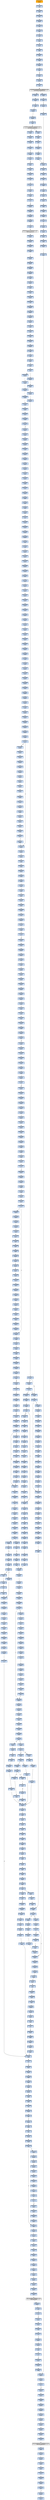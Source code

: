 strict digraph G {
	graph [bgcolor=transparent,
		name=G
	];
	node [color=lightsteelblue,
		fillcolor=lightsteelblue,
		shape=rectangle,
		style=filled
	];
	"0x0042b289"	[label="0x0042b289
jne"];
	"0x0042b292"	[label="0x0042b292
movl"];
	"0x0042b289" -> "0x0042b292"	[color="#000000",
		label=T];
	"0x0042bceb"	[label="0x0042bceb
addl"];
	"0x0042bcf1"	[label="0x0042bcf1
ret"];
	"0x0042bceb" -> "0x0042bcf1"	[color="#000000"];
	"0x0042be74"	[label="0x0042be74
addl"];
	"0x0042be76"	[label="0x0042be76
shrl"];
	"0x0042be74" -> "0x0042be76"	[color="#000000"];
	"0x0042bb71"	[label="0x0042bb71
pushl"];
	"0x0042bb72"	[label="0x0042bb72
pushl"];
	"0x0042bb71" -> "0x0042bb72"	[color="#000000"];
	"0x0042bd2d"	[label="0x0042bd2d
cmpl"];
	"0x0042bd32"	[label="0x0042bd32
jae"];
	"0x0042bd2d" -> "0x0042bd32"	[color="#000000"];
	"0x0042bf22"	[label="0x0042bf22
leal"];
	"0x0042bf25"	[label="0x0042bf25
movl"];
	"0x0042bf22" -> "0x0042bf25"	[color="#000000"];
	"0x0042bcc6"	[label="0x0042bcc6
cmpl"];
	"0x0042bcc9"	[label="0x0042bcc9
jb"];
	"0x0042bcc6" -> "0x0042bcc9"	[color="#000000"];
	"0x0042b873"	[label="0x0042b873
cmpl"];
	"0x0042b875"	[label="0x0042b875
movl"];
	"0x0042b873" -> "0x0042b875"	[color="#000000"];
	"0x0042b176"	[label="0x0042b176
andl"];
	"0x0042b179"	[label="0x0042b179
repz"];
	"0x0042b176" -> "0x0042b179"	[color="#000000"];
	"0x0042b042"	[label="0x0042b042
movl"];
	"0x0042b048"	[label="0x0042b048
movl"];
	"0x0042b042" -> "0x0042b048"	[color="#000000"];
	"0x0042babc"	[label="0x0042babc
pushl"];
	"0x0042babd"	[label="0x0042babd
pushl"];
	"0x0042babc" -> "0x0042babd"	[color="#000000"];
	"0x0042b7f4"	[label="0x0042b7f4
shrl"];
	"0x0042b7f6"	[label="0x0042b7f6
movl"];
	"0x0042b7f4" -> "0x0042b7f6"	[color="#000000"];
	"0x0042b8fa"	[label="0x0042b8fa
movl"];
	"0x0042b8fe"	[label="0x0042b8fe
movl"];
	"0x0042b8fa" -> "0x0042b8fe"	[color="#000000"];
	GETMODULEHANDLEA_KERNEL32_DLL	[color=lightgrey,
		fillcolor=lightgrey,
		label="GETMODULEHANDLEA_KERNEL32_DLL
GETMODULEHANDLEA"];
	GETMODULEHANDLEA_KERNEL32_DLL -> "0x0042b042"	[color="#000000"];
	"0x0042b287"	[label="0x0042b287
testl"];
	GETMODULEHANDLEA_KERNEL32_DLL -> "0x0042b287"	[color="#000000"];
	"0x0042bd38"	[label="0x0042bd38
movl"];
	"0x0042bd3a"	[label="0x0042bd3a
incl"];
	"0x0042bd38" -> "0x0042bd3a"	[color="#000000"];
	"0x0042b05f"	[label="0x0042b05f
leal"];
	"0x0042b062"	[label="0x0042b062
jmp"];
	"0x0042b05f" -> "0x0042b062"	[color="#000000"];
	"0x0042b807"	[label="0x0042b807
movl"];
	"0x0042b80a"	[label="0x0042b80a
popl"];
	"0x0042b807" -> "0x0042b80a"	[color="#000000"];
	"0x0042ba8b"	[label="0x0042ba8b
xorl"];
	"0x0042ba8d"	[label="0x0042ba8d
leal"];
	"0x0042ba8b" -> "0x0042ba8d"	[color="#000000"];
	"0x0042b99d"	[label="0x0042b99d
cmpl"];
	"0x0042b99f"	[label="0x0042b99f
jb"];
	"0x0042b99d" -> "0x0042b99f"	[color="#000000"];
	"0x0042b7e0"	[label="0x0042b7e0
movl"];
	"0x0042b7e3"	[label="0x0042b7e3
cmpl"];
	"0x0042b7e0" -> "0x0042b7e3"	[color="#000000"];
	VIRTUALPROTECT_KERNEL32_DLL	[color=lightgrey,
		fillcolor=lightgrey,
		label="VIRTUALPROTECT_KERNEL32_DLL
VIRTUALPROTECT"];
	"0x0042b3ff"	[label="0x0042b3ff
popl"];
	VIRTUALPROTECT_KERNEL32_DLL -> "0x0042b3ff"	[color="#000000"];
	"0x0042b9d3"	[label="0x0042b9d3
andl"];
	"0x0042b9d9"	[label="0x0042b9d9
orl"];
	"0x0042b9d3" -> "0x0042b9d9"	[color="#000000"];
	"0x0042ba44"	[label="0x0042ba44
cmpl"];
	"0x0042ba47"	[label="0x0042ba47
jae"];
	"0x0042ba44" -> "0x0042ba47"	[color="#000000"];
	"0x0042b04a"	[label="0x0042b04a
leal"];
	"0x0042b048" -> "0x0042b04a"	[color="#000000"];
	"0x0042b2a2"	[label="0x0042b2a2
movl"];
	"0x0042b2a8"	[label="0x0042b2a8
movl"];
	"0x0042b2a2" -> "0x0042b2a8"	[color="#000000"];
	"0x0042bed9"	[label="0x0042bed9
movl"];
	"0x0042bede"	[label="0x0042bede
subl"];
	"0x0042bed9" -> "0x0042bede"	[color="#000000"];
	"0x0042b9ee"	[label="0x0042b9ee
movl"];
	"0x0042b9f1"	[label="0x0042b9f1
movl"];
	"0x0042b9ee" -> "0x0042b9f1"	[color="#000000"];
	"0x0042b90a"	[label="0x0042b90a
shrl"];
	"0x0042b90d"	[label="0x0042b90d
repz"];
	"0x0042b90a" -> "0x0042b90d"	[color="#000000"];
	VIRTUALFREE_KERNEL32_DLL	[color=lightgrey,
		fillcolor=lightgrey,
		label="VIRTUALFREE_KERNEL32_DLL
VIRTUALFREE"];
	"0x0042b1a8"	[label="0x0042b1a8
movl"];
	VIRTUALFREE_KERNEL32_DLL -> "0x0042b1a8"	[color="#000000"];
	"0x0042befa"	[label="0x0042befa
jae"];
	"0x0042bf16"	[label="0x0042bf16
movl"];
	"0x0042befa" -> "0x0042bf16"	[color="#000000",
		label=T];
	"0x0042befc"	[label="0x0042befc
movl"];
	"0x0042befa" -> "0x0042befc"	[color="#000000",
		label=F];
	"0x0042b298"	[label="0x0042b298
movl"];
	"0x0042b298" -> "0x0042b2a2"	[color="#000000"];
	"0x0042b6e3"	[label="0x0042b6e3
movl"];
	"0x0042b6ea"	[label="0x0042b6ea
pushl"];
	"0x0042b6e3" -> "0x0042b6ea"	[color="#000000"];
	"0x0042bf1c"	[label="0x0042bf1c
movl"];
	"0x0042bf16" -> "0x0042bf1c"	[color="#000000"];
	"0x0042bf43"	[label="0x0042bf43
movl"];
	"0x0042bf45"	[label="0x0042bf45
jae"];
	"0x0042bf43" -> "0x0042bf45"	[color="#000000"];
	"0x0042b80b"	[label="0x0042b80b
popl"];
	"0x0042b80c"	[label="0x0042b80c
ret"];
	"0x0042b80b" -> "0x0042b80c"	[color="#000000"];
	"0x0042be34"	[label="0x0042be34
jb"];
	"0x0042be67"	[label="0x0042be67
movl"];
	"0x0042be34" -> "0x0042be67"	[color="#000000",
		label=T];
	"0x0042be36"	[label="0x0042be36
movl"];
	"0x0042be34" -> "0x0042be36"	[color="#000000",
		label=F];
	"0x0042b726"	[label="0x0042b726
movl"];
	"0x0042b729"	[label="0x0042b729
addl"];
	"0x0042b726" -> "0x0042b729"	[color="#000000"];
	"0x0042be78"	[label="0x0042be78
movl"];
	"0x0042be7d"	[label="0x0042be7d
movl"];
	"0x0042be78" -> "0x0042be7d"	[color="#000000"];
	"0x0042b9f9"	[label="0x0042b9f9
subl"];
	"0x0042b9fb"	[label="0x0042b9fb
shrl"];
	"0x0042b9f9" -> "0x0042b9fb"	[color="#000000"];
	"0x0042b8a1"	[label="0x0042b8a1
movl"];
	"0x0042b8a5"	[label="0x0042b8a5
movl"];
	"0x0042b8a1" -> "0x0042b8a5"	[color="#000000"];
	"0x0042b389"	[label="0x0042b389
movl"];
	"0x0042b38f"	[label="0x0042b38f
movl"];
	"0x0042b389" -> "0x0042b38f"	[color="#000000"];
	"0x0042b9b5"	[label="0x0042b9b5
pushl"];
	"0x0042b9b6"	[label="0x0042b9b6
movl"];
	"0x0042b9b5" -> "0x0042b9b6"	[color="#000000"];
	"0x0042b7fb"	[label="0x0042b7fb
subl"];
	"0x0042b7fd"	[label="0x0042b7fd
andl"];
	"0x0042b7fb" -> "0x0042b7fd"	[color="#000000"];
	"0x0042b9b0"	[label="0x0042b9b0
pushl"];
	"0x0042b9b1"	[label="0x0042b9b1
pushl"];
	"0x0042b9b0" -> "0x0042b9b1"	[color="#000000"];
	"0x0042bce7"	[label="0x0042bce7
popl"];
	"0x0042bce8"	[label="0x0042bce8
movb"];
	"0x0042bce7" -> "0x0042bce8"	[color="#000000"];
	"0x0042b055"	[label="0x0042b055
stosl"];
	"0x0042b056"	[label="0x0042b056
movb"];
	"0x0042b055" -> "0x0042b056"	[color="#000000"];
	"0x0042bf74"	[label="0x0042bf74
jb"];
	"0x0042bf7a"	[label="0x0042bf7a
movl"];
	"0x0042bf74" -> "0x0042bf7a"	[color="#000000",
		label=F];
	"0x0042beab"	[label="0x0042beab
movb"];
	"0x0042bead"	[label="0x0042bead
incl"];
	"0x0042beab" -> "0x0042bead"	[color="#000000"];
	"0x0042b36e"	[label="0x0042b36e
jmp"];
	"0x0042b36e" -> "0x0042b2a2"	[color="#000000"];
	"0x0042b90f"	[label="0x0042b90f
movl"];
	"0x0042b90d" -> "0x0042b90f"	[color="#000000"];
	"0x0042b960"	[label="0x0042b960
xorl"];
	"0x0042b962"	[label="0x0042b962
testl"];
	"0x0042b960" -> "0x0042b962"	[color="#000000"];
	"0x0042ba5f"	[label="0x0042ba5f
movl"];
	"0x0042ba62"	[label="0x0042ba62
movl"];
	"0x0042ba5f" -> "0x0042ba62"	[color="#000000"];
	"0x0042bf6c"	[label="0x0042bf6c
testb"];
	"0x0042bf6e"	[label="0x0042bf6e
je"];
	"0x0042bf6c" -> "0x0042bf6e"	[color="#000000"];
	"0x0042b04d"	[label="0x0042b04d
pushl"];
	"0x0042b04e"	[label="0x0042b04e
pushl"];
	"0x0042b04d" -> "0x0042b04e"	[color="#000000"];
	"0x0042ba83"	[label="0x0042ba83
ret"];
	"0x0042ba83" -> "0x0042bd2d"	[color="#000000"];
	"0x0042be95"	[label="0x0042be95
addl"];
	"0x0042ba83" -> "0x0042be95"	[color="#000000"];
	"0x0042bb1b"	[label="0x0042bb1b
movl"];
	"0x0042bb1e"	[label="0x0042bb1e
movl"];
	"0x0042bb1b" -> "0x0042bb1e"	[color="#000000"];
	"0x0042b8d5"	[label="0x0042b8d5
movl"];
	"0x0042b8d8"	[label="0x0042b8d8
movl"];
	"0x0042b8d5" -> "0x0042b8d8"	[color="#000000"];
	"0x0042b7d6"	[label="0x0042b7d6
movl"];
	"0x0042b7d9"	[label="0x0042b7d9
addl"];
	"0x0042b7d6" -> "0x0042b7d9"	[color="#000000"];
	"0x0042b17c"	[label="0x0042b17c
pushl"];
	"0x0042b181"	[label="0x0042b181
pushl"];
	"0x0042b17c" -> "0x0042b181"	[color="#000000"];
	"0x0042b85c"	[label="0x0042b85c
cmpl"];
	"0x0042b85e"	[label="0x0042b85e
movl"];
	"0x0042b85c" -> "0x0042b85e"	[color="#000000"];
	"0x0042be6d"	[label="0x0042be6d
movl"];
	"0x0042be72"	[label="0x0042be72
subl"];
	"0x0042be6d" -> "0x0042be72"	[color="#000000"];
	"0x0042be8a"	[label="0x0042be8a
leal"];
	"0x0042be90"	[label="0x0042be90
call"];
	"0x0042be8a" -> "0x0042be90"	[color="#000000"];
	"0x0042b029"	[label="0x0042b029
movl"];
	"0x0042b02f"	[label="0x0042b02f
jne"];
	"0x0042b029" -> "0x0042b02f"	[color="#000000"];
	"0x0042bf86"	[label="0x0042bf86
addl"];
	"0x0042bf89"	[label="0x0042bf89
ret"];
	"0x0042bf86" -> "0x0042bf89"	[color="#000000"];
	"0x0042baf1"	[label="0x0042baf1
movl"];
	"0x0042baf7"	[label="0x0042baf7
popl"];
	"0x0042baf1" -> "0x0042baf7"	[color="#000000"];
	"0x0042be39"	[label="0x0042be39
movl"];
	"0x0042be3c"	[label="0x0042be3c
shll"];
	"0x0042be39" -> "0x0042be3c"	[color="#000000"];
	"0x0042b8bd"	[label="0x0042b8bd
movl"];
	"0x0042b8c1"	[label="0x0042b8c1
movl"];
	"0x0042b8bd" -> "0x0042b8c1"	[color="#000000"];
	"0x0042be62"	[label="0x0042be62
movl"];
	"0x0042be65"	[label="0x0042be65
jae"];
	"0x0042be62" -> "0x0042be65"	[color="#000000"];
	"0x0042b9f4"	[label="0x0042b9f4
movl"];
	"0x0042b9f1" -> "0x0042b9f4"	[color="#000000"];
	"0x0042bb12"	[label="0x0042bb12
movl"];
	"0x0042bb14"	[label="0x0042bb14
movl"];
	"0x0042bb12" -> "0x0042bb14"	[color="#000000"];
	"0x0042b9ad"	[label="0x0042b9ad
ret"];
	"0x0042bbb4"	[label="0x0042bbb4
testb"];
	"0x0042b9ad" -> "0x0042bbb4"	[color="#000000"];
	"0x0042bca3"	[label="0x0042bca3
testb"];
	"0x0042b9ad" -> "0x0042bca3"	[color="#000000"];
	"0x0042b8c4"	[label="0x0042b8c4
movl"];
	"0x0042b8c7"	[label="0x0042b8c7
addl"];
	"0x0042b8c4" -> "0x0042b8c7"	[color="#000000"];
	"0x0042bee0"	[label="0x0042bee0
addl"];
	"0x0042bee2"	[label="0x0042bee2
shrl"];
	"0x0042bee0" -> "0x0042bee2"	[color="#000000"];
	"0x0042b88e"	[label="0x0042b88e
movl"];
	"0x0042b892"	[label="0x0042b892
movl"];
	"0x0042b88e" -> "0x0042b892"	[color="#000000"];
	"0x0042b2be"	[label="0x0042b2be
addl"];
	"0x0042b2c0"	[label="0x0042b2c0
addl"];
	"0x0042b2be" -> "0x0042b2c0"	[color="#000000"];
	"0x0042bb55"	[label="0x0042bb55
repz"];
	"0x0042bb57"	[label="0x0042bb57
movl"];
	"0x0042bb55" -> "0x0042bb57"	[color="#000000"];
	"0x0042bcda"	[label="0x0042bcda
leal"];
	"0x0042bcde"	[label="0x0042bcde
movl"];
	"0x0042bcda" -> "0x0042bcde"	[color="#000000"];
	"0x0042ba2a"	[label="0x0042ba2a
jmp"];
	"0x0042ba58"	[label="0x0042ba58
movl"];
	"0x0042ba2a" -> "0x0042ba58"	[color="#000000"];
	"0x0042bec4"	[label="0x0042bec4
orl"];
	"0x0042bec6"	[label="0x0042bec6
movl"];
	"0x0042bec4" -> "0x0042bec6"	[color="#000000"];
	"0x0042b83f"	[label="0x0042b83f
pushl"];
	"0x0042b840"	[label="0x0042b840
movl"];
	"0x0042b83f" -> "0x0042b840"	[color="#000000"];
	"0x0042b400"	[label="0x0042b400
movl"];
	"0x0042b405"	[label="0x0042b405
pushl"];
	"0x0042b400" -> "0x0042b405"	[color="#000000"];
	"0x0042b9c0"	[label="0x0042b9c0
movb"];
	"0x0042b9c2"	[label="0x0042b9c2
incl"];
	"0x0042b9c0" -> "0x0042b9c2"	[color="#000000"];
	"0x0042b718"	[label="0x0042b718
testb"];
	"0x0042b71a"	[label="0x0042b71a
jne"];
	"0x0042b718" -> "0x0042b71a"	[color="#000000"];
	"0x0042b24f"	[label="0x0042b24f
orl"];
	"0x0042b251"	[label="0x0042b251
je"];
	"0x0042b24f" -> "0x0042b251"	[color="#000000"];
	"0x0042b7f2"	[label="0x0042b7f2
subl"];
	"0x0042b7f2" -> "0x0042b7f4"	[color="#000000"];
	"0x0042ba7d"	[label="0x0042ba7d
popl"];
	"0x0042ba7e"	[label="0x0042ba7e
popl"];
	"0x0042ba7d" -> "0x0042ba7e"	[color="#000000"];
	"0x0042b99c"	[label="0x0042b99c
incl"];
	"0x0042b99c" -> "0x0042b99d"	[color="#000000"];
	"0x0042b40c"	[label="0x0042b40c
popl"];
	"0x0042b40d"	[label="0x0042b40d
orl"];
	"0x0042b40c" -> "0x0042b40d"	[color="#000000"];
	"0x0042b804"	[label="0x0042b804
addl"];
	"0x0042b806"	[label="0x0042b806
popl"];
	"0x0042b804" -> "0x0042b806"	[color="#000000"];
	"0x0042b2bb"	[label="0x0042b2bb
movl"];
	"0x0042b2bb" -> "0x0042b2be"	[color="#000000"];
	"0x0042b392"	[label="0x0042b392
addl"];
	"0x0042b394"	[label="0x0042b394
pushl"];
	"0x0042b392" -> "0x0042b394"	[color="#000000"];
	"0x0042b83d"	[label="0x0042b83d
movl"];
	"0x0042b83d" -> "0x0042b83f"	[color="#000000"];
	"0x0042bcc5"	[label="0x0042bcc5
incl"];
	"0x0042bcc5" -> "0x0042bcc6"	[color="#000000"];
	"0x0042bf07"	[label="0x0042bf07
movl"];
	"0x0042bf0d"	[label="0x0042bf0d
movl"];
	"0x0042bf07" -> "0x0042bf0d"	[color="#000000"];
	"0x0042b8cf"	[label="0x0042b8cf
movl"];
	"0x0042b8d3"	[label="0x0042b8d3
jl"];
	"0x0042b8cf" -> "0x0042b8d3"	[color="#000000"];
	"0x0042be5f"	[label="0x0042be5f
movl"];
	"0x0042be5f" -> "0x0042be62"	[color="#000000"];
	"0x0042b8d3" -> "0x0042b8d5"	[color="#000000",
		label=F];
	"0x0042b922"	[label="0x0042b922
movl"];
	"0x0042b8d3" -> "0x0042b922"	[color="#000000",
		label=T];
	"0x0042bd34"	[label="0x0042bd34
movl"];
	"0x0042bd36"	[label="0x0042bd36
movb"];
	"0x0042bd34" -> "0x0042bd36"	[color="#000000"];
	"0x0042bccb"	[label="0x0042bccb
jmp"];
	"0x0042bcc9" -> "0x0042bccb"	[color="#000000",
		label=F];
	"0x0042b8eb"	[label="0x0042b8eb
andl"];
	"0x0042b8f0"	[label="0x0042b8f0
subl"];
	"0x0042b8eb" -> "0x0042b8f0"	[color="#000000"];
	"0x0042be6a"	[label="0x0042be6a
movl"];
	"0x0042be67" -> "0x0042be6a"	[color="#000000"];
	"0x0042b8dc"	[label="0x0042b8dc
movl"];
	"0x0042b8e0"	[label="0x0042b8e0
movl"];
	"0x0042b8dc" -> "0x0042b8e0"	[color="#000000"];
	"0x0042b292" -> "0x0042b298"	[color="#000000"];
	"0x0042be82"	[label="0x0042be82
andl"];
	"0x0042be88"	[label="0x0042be88
shrl"];
	"0x0042be82" -> "0x0042be88"	[color="#000000"];
	"0x0042b8ad"	[label="0x0042b8ad
cmpl"];
	"0x0042b8b3"	[label="0x0042b8b3
movl"];
	"0x0042b8ad" -> "0x0042b8b3"	[color="#000000"];
	"0x0042bf14"	[label="0x0042bf14
jmp"];
	"0x0042bf0d" -> "0x0042bf14"	[color="#000000"];
	"0x0042b8a9"	[label="0x0042b8a9
shll"];
	"0x0042b8a5" -> "0x0042b8a9"	[color="#000000"];
	"0x0042b269"	[label="0x0042b269
movl"];
	"0x0042b26f"	[label="0x0042b26f
addl"];
	"0x0042b269" -> "0x0042b26f"	[color="#000000"];
	"0x0042b866"	[label="0x0042b866
movb"];
	"0x0042b869"	[label="0x0042b869
movl"];
	"0x0042b866" -> "0x0042b869"	[color="#000000"];
	"0x0042b9c9"	[label="0x0042b9c9
movl"];
	"0x0042b9cc"	[label="0x0042b9cc
movl"];
	"0x0042b9c9" -> "0x0042b9cc"	[color="#000000"];
	"0x0042b9db"	[label="0x0042b9db
movl"];
	"0x0042b9de"	[label="0x0042b9de
addl"];
	"0x0042b9db" -> "0x0042b9de"	[color="#000000"];
	"0x0042b37e"	[label="0x0042b37e
movl"];
	"0x0042b384"	[label="0x0042b384
jmp"];
	"0x0042b37e" -> "0x0042b384"	[color="#000000"];
	"0x0042b802"	[label="0x0042b802
shrl"];
	"0x0042b802" -> "0x0042b804"	[color="#000000"];
	"0x0042be55"	[label="0x0042be55
addl"];
	"0x0042be58"	[label="0x0042be58
orl"];
	"0x0042be55" -> "0x0042be58"	[color="#000000"];
	"0x0042bb69"	[label="0x0042bb69
pushl"];
	"0x0042bb6a"	[label="0x0042bb6a
movl"];
	"0x0042bb69" -> "0x0042bb6a"	[color="#000000"];
	"0x0042be76" -> "0x0042be78"	[color="#000000"];
	"0x0042b9b8"	[label="0x0042b9b8
cmpl"];
	"0x0042b9b6" -> "0x0042b9b8"	[color="#000000"];
	"0x0042b2ac"	[label="0x0042b2ac
jne"];
	"0x0042b2b1"	[label="0x0042b2b1
addl"];
	"0x0042b2ac" -> "0x0042b2b1"	[color="#000000",
		label=T];
	"0x0042b05d"	[label="0x0042b05d
jne"];
	"0x0042b05d" -> "0x0042b05f"	[color="#000000",
		label=F];
	"0x0042b8f8"	[label="0x0042b8f8
movb"];
	"0x0042b8f8" -> "0x0042b8fa"	[color="#000000"];
	"0x0042b174"	[label="0x0042b174
movl"];
	"0x0042b174" -> "0x0042b176"	[color="#000000"];
	"0x0042b6d2"	[label="0x0042b6d2
leal"];
	"0x0042b6d6"	[label="0x0042b6d6
pushl"];
	"0x0042b6d2" -> "0x0042b6d6"	[color="#000000"];
	"0x0042b163"	[label="0x0042b163
addl"];
	"0x0042b169"	[label="0x0042b169
movl"];
	"0x0042b163" -> "0x0042b169"	[color="#000000"];
	"0x0042bbaf"	[label="0x0042bbaf
call"];
	"0x0042b834"	[label="0x0042b834
subl"];
	"0x0042bbaf" -> "0x0042b834"	[color="#000000"];
	"0x0042bf63"	[label="0x0042bf63
jmp"];
	"0x0042bf70"	[label="0x0042bf70
cmpl"];
	"0x0042bf63" -> "0x0042bf70"	[color="#000000"];
	"0x0042baf8"	[label="0x0042baf8
popl"];
	"0x0042baf7" -> "0x0042baf8"	[color="#000000"];
	"0x0042b9b2"	[label="0x0042b9b2
pushl"];
	"0x0042b9b1" -> "0x0042b9b2"	[color="#000000"];
	"0x0042b7b3"	[label="0x0042b7b3
pushl"];
	"0x0042b7b4"	[label="0x0042b7b4
movl"];
	"0x0042b7b3" -> "0x0042b7b4"	[color="#000000"];
	"0x0042b0a7"	[label="0x0042b0a7
cmpl"];
	"0x0042b0aa"	[label="0x0042b0aa
je"];
	"0x0042b0a7" -> "0x0042b0aa"	[color="#000000"];
	"0x0042bed6"	[label="0x0042bed6
movl"];
	"0x0042bed6" -> "0x0042bed9"	[color="#000000"];
	"0x0042b882"	[label="0x0042b882
movl"];
	"0x0042b885"	[label="0x0042b885
movl"];
	"0x0042b882" -> "0x0042b885"	[color="#000000"];
	"0x0042b8f4"	[label="0x0042b8f4
movb"];
	"0x0042b8f6"	[label="0x0042b8f6
movl"];
	"0x0042b8f4" -> "0x0042b8f6"	[color="#000000"];
	"0x0042bd3b"	[label="0x0042bd3b
incl"];
	"0x0042bd3a" -> "0x0042bd3b"	[color="#000000"];
	"0x0042bec1"	[label="0x0042bec1
addl"];
	"0x0042bec1" -> "0x0042bec4"	[color="#000000"];
	"0x0042b420"	[label="0x0042b420
pushl"];
	"0x0042b425"	[label="0x0042b425
ret"];
	"0x0042b420" -> "0x0042b425"	[color="#000000"];
	"0x0042b864"	[label="0x0042b864
xorl"];
	"0x0042b864" -> "0x0042b866"	[color="#000000"];
	"0x0042bb24"	[label="0x0042bb24
movl"];
	"0x0042bb1e" -> "0x0042bb24"	[color="#000000"];
	"0x0042b2aa"	[label="0x0042b2aa
testl"];
	"0x0042b2aa" -> "0x0042b2ac"	[color="#000000"];
	"0x0042bab5"	[label="0x0042bab5
movl"];
	"0x0042bab9"	[label="0x0042bab9
leal"];
	"0x0042bab5" -> "0x0042bab9"	[color="#000000"];
	"0x0042ba1b"	[label="0x0042ba1b
jmp"];
	"0x0042ba1b" -> "0x0042ba58"	[color="#000000"];
	"0x0042ba5a"	[label="0x0042ba5a
movl"];
	"0x0042ba5d"	[label="0x0042ba5d
addl"];
	"0x0042ba5a" -> "0x0042ba5d"	[color="#000000"];
	"0x0042b8f2"	[label="0x0042b8f2
addl"];
	"0x0042b8f0" -> "0x0042b8f2"	[color="#000000"];
	"0x0042be46"	[label="0x0042be46
movl"];
	"0x0042be49"	[label="0x0042be49
movl"];
	"0x0042be46" -> "0x0042be49"	[color="#000000"];
	"0x0042b9a4"	[label="0x0042b9a4
movb"];
	"0x0042b9a6"	[label="0x0042b9a6
popl"];
	"0x0042b9a4" -> "0x0042b9a6"	[color="#000000"];
	"0x0042bd36" -> "0x0042bd38"	[color="#000000"];
	"0x0042ba85"	[label="0x0042ba85
pushl"];
	"0x0042ba86"	[label="0x0042ba86
pushl"];
	"0x0042ba85" -> "0x0042ba86"	[color="#000000"];
	"0x0042b939"	[label="0x0042b939
movl"];
	"0x0042b93d"	[label="0x0042b93d
jge"];
	"0x0042b939" -> "0x0042b93d"	[color="#000000"];
	"0x0042bb59"	[label="0x0042bb59
stosb"];
	"0x0042bb5a"	[label="0x0042bb5a
call"];
	"0x0042bb59" -> "0x0042bb5a"	[color="#000000"];
	"0x0042ba05"	[label="0x0042ba05
cmpl"];
	"0x0042ba07"	[label="0x0042ba07
jae"];
	"0x0042ba05" -> "0x0042ba07"	[color="#000000"];
	"0x0042b7c2"	[label="0x0042b7c2
movl"];
	"0x0042b7c4"	[label="0x0042b7c4
movl"];
	"0x0042b7c2" -> "0x0042b7c4"	[color="#000000"];
	"0x0042b014"	[label="0x0042b014
popl"];
	"0x0042b015"	[label="0x0042b015
movl"];
	"0x0042b014" -> "0x0042b015"	[color="#000000"];
	"0x0042b81d"	[label="0x0042b81d
movl"];
	"0x0042b823"	[label="0x0042b823
leal"];
	"0x0042b81d" -> "0x0042b823"	[color="#000000"];
	"0x0042be4c"	[label="0x0042be4c
movl"];
	"0x0042be50"	[label="0x0042be50
andl"];
	"0x0042be4c" -> "0x0042be50"	[color="#000000"];
	"0x0042ba20"	[label="0x0042ba20
jae"];
	"0x0042ba2c"	[label="0x0042ba2c
cmpl"];
	"0x0042ba20" -> "0x0042ba2c"	[color="#000000",
		label=T];
	"0x0042ba22"	[label="0x0042ba22
cmpl"];
	"0x0042ba20" -> "0x0042ba22"	[color="#000000",
		label=F];
	"0x0042baad"	[label="0x0042baad
addl"];
	"0x0042baaf"	[label="0x0042baaf
incl"];
	"0x0042baad" -> "0x0042baaf"	[color="#000000"];
	"0x0042b943"	[label="0x0042b943
cmpl"];
	"0x0042b949"	[label="0x0042b949
je"];
	"0x0042b943" -> "0x0042b949"	[color="#000000"];
	"0x0042bef5"	[label="0x0042bef5
addl"];
	"0x0042bef7"	[label="0x0042bef7
cmpl"];
	"0x0042bef5" -> "0x0042bef7"	[color="#000000"];
	"0x0042bec8"	[label="0x0042bec8
cmpl"];
	"0x0042bec6" -> "0x0042bec8"	[color="#000000"];
	"0x0042b7db"	[label="0x0042b7db
movl"];
	"0x0042b7d9" -> "0x0042b7db"	[color="#000000"];
	"0x0042b7b9"	[label="0x0042b7b9
movl"];
	"0x0042b7b4" -> "0x0042b7b9"	[color="#000000"];
	"0x0042b71a" -> "0x0042b726"	[color="#000000",
		label=T];
	"0x0042b862"	[label="0x0042b862
jbe"];
	"0x0042b85e" -> "0x0042b862"	[color="#000000"];
	"0x0042bbb6"	[label="0x0042bbb6
jne"];
	"0x0042bbb4" -> "0x0042bbb6"	[color="#000000"];
	"0x0042b915"	[label="0x0042b915
andl"];
	"0x0042b918"	[label="0x0042b918
repz"];
	"0x0042b915" -> "0x0042b918"	[color="#000000"];
	"0x0042b01c"	[label="0x0042b01c
subl"];
	"0x0042b022"	[label="0x0042b022
cmpl"];
	"0x0042b01c" -> "0x0042b022"	[color="#000000"];
	"0x0042bce5"	[label="0x0042bce5
popl"];
	"0x0042bce6"	[label="0x0042bce6
popl"];
	"0x0042bce5" -> "0x0042bce6"	[color="#000000"];
	"0x0042bab9" -> "0x0042babc"	[color="#000000"];
	"0x0042bb6e"	[label="0x0042bb6e
leal"];
	"0x0042bb6e" -> "0x0042bb71"	[color="#000000"];
	"0x0042b00b"	[label="0x0042b00b
incl"];
	"0x0042b00c"	[label="0x0042b00c
pushl"];
	"0x0042b00b" -> "0x0042b00c"	[color="#000000"];
	"0x0042ba93"	[label="0x0042ba93
movl"];
	"0x0042ba8d" -> "0x0042ba93"	[color="#000000"];
	"0x0042b877"	[label="0x0042b877
jb"];
	"0x0042b879"	[label="0x0042b879
movl"];
	"0x0042b877" -> "0x0042b879"	[color="#000000",
		label=F];
	"0x0042bcf8"	[label="0x0042bcf8
popl"];
	"0x0042bcf9"	[label="0x0042bcf9
subl"];
	"0x0042bcf8" -> "0x0042bcf9"	[color="#000000"];
	"0x0042b0e9"	[label="0x0042b0e9
movl"];
	"0x0042b0eb"	[label="0x0042b0eb
addl"];
	"0x0042b0e9" -> "0x0042b0eb"	[color="#000000"];
	"0x0042b88c"	[label="0x0042b88c
xorl"];
	"0x0042b88c" -> "0x0042b88e"	[color="#000000"];
	"0x0042b826"	[label="0x0042b826
movl"];
	"0x0042b82c"	[label="0x0042b82c
addl"];
	"0x0042b826" -> "0x0042b82c"	[color="#000000"];
	"0x0042b111"	[label="0x0042b111
pushl"];
	"0x0042b112"	[label="0x0042b112
movl"];
	"0x0042b111" -> "0x0042b112"	[color="#000000"];
	"0x0042ba16"	[label="0x0042ba16
movb"];
	"0x0042ba19"	[label="0x0042ba19
movl"];
	"0x0042ba16" -> "0x0042ba19"	[color="#000000"];
	"0x0042baa2"	[label="0x0042baa2
popl"];
	"0x0042baa3"	[label="0x0042baa3
movl"];
	"0x0042baa2" -> "0x0042baa3"	[color="#000000"];
	"0x0042bd3c"	[label="0x0042bd3c
movl"];
	"0x0042bd3b" -> "0x0042bd3c"	[color="#000000"];
	"0x0042b98b"	[label="0x0042b98b
movl"];
	"0x0042b98f"	[label="0x0042b98f
leal"];
	"0x0042b98b" -> "0x0042b98f"	[color="#000000"];
	"0x0042b9c7"	[label="0x0042b9c7
movl"];
	"0x0042b9c7" -> "0x0042b9c9"	[color="#000000"];
	"0x0042b151"	[label="0x0042b151
popl"];
	"0x0042b152"	[label="0x0042b152
popl"];
	"0x0042b151" -> "0x0042b152"	[color="#000000"];
	"0x0042b9e1"	[label="0x0042b9e1
movl"];
	"0x0042b9e4"	[label="0x0042b9e4
movl"];
	"0x0042b9e1" -> "0x0042b9e4"	[color="#000000"];
	"0x0042b80f"	[label="0x0042b80f
movl"];
	"0x0042b813"	[label="0x0042b813
movl"];
	"0x0042b80f" -> "0x0042b813"	[color="#000000"];
	"0x0042ba3d"	[label="0x0042ba3d
movl"];
	"0x0042ba42"	[label="0x0042ba42
jmp"];
	"0x0042ba3d" -> "0x0042ba42"	[color="#000000"];
	"0x0042b415"	[label="0x0042b415
popa"];
	"0x0042b416"	[label="0x0042b416
jne"];
	"0x0042b415" -> "0x0042b416"	[color="#000000"];
	"0x0042be5a"	[label="0x0042be5a
movl"];
	"0x0042be5c"	[label="0x0042be5c
cmpl"];
	"0x0042be5a" -> "0x0042be5c"	[color="#000000"];
	"0x0042b7e8"	[label="0x0042b7e8
movl"];
	"0x0042b7eb"	[label="0x0042b7eb
movl"];
	"0x0042b7e8" -> "0x0042b7eb"	[color="#000000"];
	"0x0042bb14" -> "0x0042bb1b"	[color="#000000"];
	"0x0042ba6c"	[label="0x0042ba6c
subl"];
	"0x0042ba6e"	[label="0x0042ba6e
popl"];
	"0x0042ba6c" -> "0x0042ba6e"	[color="#000000"];
	"0x0042bcea"	[label="0x0042bcea
popl"];
	"0x0042bcea" -> "0x0042bceb"	[color="#000000"];
	"0x0042be3f"	[label="0x0042be3f
movb"];
	"0x0042be3c" -> "0x0042be3f"	[color="#000000"];
	"0x0042b2ee"	[label="0x0042b2ee
testl"];
	"0x0042b2f0"	[label="0x0042b2f0
popl"];
	"0x0042b2ee" -> "0x0042b2f0"	[color="#000000"];
	"0x0042b08d"	[label="0x0042b08d
movl"];
	"0x0042b093"	[label="0x0042b093
orl"];
	"0x0042b08d" -> "0x0042b093"	[color="#000000"];
	"0x0042becb"	[label="0x0042becb
movl"];
	"0x0042bec8" -> "0x0042becb"	[color="#000000"];
	"0x0042b16f"	[label="0x0042b16f
sarl"];
	"0x0042b172"	[label="0x0042b172
repz"];
	"0x0042b16f" -> "0x0042b172"	[color="#000000"];
	"0x0042bf81"	[label="0x0042bf81
popl"];
	"0x0042bf82"	[label="0x0042bf82
popl"];
	"0x0042bf81" -> "0x0042bf82"	[color="#000000"];
	"0x0042bcff"	[label="0x0042bcff
ret"];
	"0x0042bcf9" -> "0x0042bcff"	[color="#000000"];
	"0x0042ba95"	[label="0x0042ba95
pushl"];
	"0x0042ba93" -> "0x0042ba95"	[color="#000000"];
	"0x0042b6eb"	[label="0x0042b6eb
pushl"];
	"0x0042b6ea" -> "0x0042b6eb"	[color="#000000"];
	"0x0042b972"	[label="0x0042b972
je"];
	"0x0042b996"	[label="0x0042b996
movl"];
	"0x0042b972" -> "0x0042b996"	[color="#000000",
		label=T];
	"0x0042b974"	[label="0x0042b974
movl"];
	"0x0042b972" -> "0x0042b974"	[color="#000000",
		label=F];
	"0x0042b106"	[label="0x0042b106
jne"];
	"0x0042b155"	[label="0x0042b155
jmp"];
	"0x0042b106" -> "0x0042b155"	[color="#000000",
		label=T];
	"0x0042b108"	[label="0x0042b108
incb"];
	"0x0042b106" -> "0x0042b108"	[color="#000000",
		label=F];
	"0x0042be97"	[label="0x0042be97
leal"];
	"0x0042be95" -> "0x0042be97"	[color="#000000"];
	"0x0042b83c"	[label="0x0042b83c
pushl"];
	"0x0042b83c" -> "0x0042b83d"	[color="#000000"];
	"0x0042bb30"	[label="0x0042bb30
xorl"];
	"0x0042bb32"	[label="0x0042bb32
movl"];
	"0x0042bb30" -> "0x0042bb32"	[color="#000000"];
	"0x0042b2c6"	[label="0x0042b2c6
testl"];
	"0x0042b2c8"	[label="0x0042b2c8
je"];
	"0x0042b2c6" -> "0x0042b2c8"	[color="#000000"];
	"0x0042ba75"	[label="0x0042ba75
addl"];
	"0x0042ba77"	[label="0x0042ba77
movl"];
	"0x0042ba75" -> "0x0042ba77"	[color="#000000"];
	"0x0042bbad"	[label="0x0042bbad
movl"];
	"0x0042bbad" -> "0x0042bbaf"	[color="#000000"];
	"0x0042b183"	[label="0x0042b183
pushl"];
	"0x0042b181" -> "0x0042b183"	[color="#000000"];
	"0x0042bee4"	[label="0x0042bee4
movl"];
	"0x0042bee2" -> "0x0042bee4"	[color="#000000"];
	"0x0042b0f1"	[label="0x0042b0f1
pushl"];
	"0x0042b0eb" -> "0x0042b0f1"	[color="#000000"];
	"0x0042b2b9"	[label="0x0042b2b9
movl"];
	"0x0042b2b9" -> "0x0042b2bb"	[color="#000000"];
	"0x0042b121"	[label="0x0042b121
je"];
	"0x0042b121" -> "0x0042b151"	[color="#000000",
		label=T];
	"0x0042b2b3"	[label="0x0042b2b3
addl"];
	"0x0042b2b3" -> "0x0042b2b9"	[color="#000000"];
	"0x0042bd32" -> "0x0042bd34"	[color="#000000",
		label=F];
	"0x0042bb43"	[label="0x0042bb43
movl"];
	"0x0042bb49"	[label="0x0042bb49
movl"];
	"0x0042bb43" -> "0x0042bb49"	[color="#000000"];
	"0x0042bab3"	[label="0x0042bab3
jb"];
	"0x0042bab3" -> "0x0042bab5"	[color="#000000",
		label=F];
	"0x0042b7c7"	[label="0x0042b7c7
movl"];
	"0x0042b7cb"	[label="0x0042b7cb
shll"];
	"0x0042b7c7" -> "0x0042b7cb"	[color="#000000"];
	"0x0042b0bc"	[label="0x0042b0bc
pushl"];
	"0x0042b0be"	[label="0x0042b0be
call"];
	"0x0042b0bc" -> "0x0042b0be"	[color="#000000"];
	"0x0042bd42"	[label="0x0042bd42
jmp"];
	"0x0042bd42" -> "0x0042bf70"	[color="#000000"];
	"0x0042b6cc"	[label="0x0042b6cc
subl"];
	"0x0042b6cc" -> "0x0042b6d2"	[color="#000000"];
	"0x0042b9be"	[label="0x0042b9be
movl"];
	"0x0042b9be" -> "0x0042b9c0"	[color="#000000"];
	"0x0042b15f"	[label="0x0042b15f
movl"];
	"0x0042b155" -> "0x0042b15f"	[color="#000000"];
	"0x0042bf05"	[label="0x0042bf05
je"];
	"0x0042bf05" -> "0x0042bf07"	[color="#000000",
		label=F];
	"0x0042bf37"	[label="0x0042bf37
movl"];
	"0x0042bf05" -> "0x0042bf37"	[color="#000000",
		label=T];
	"0x0042bb9c"	[label="0x0042bb9c
incl"];
	"0x0042bb9d"	[label="0x0042bb9d
cmpl"];
	"0x0042bb9c" -> "0x0042bb9d"	[color="#000000"];
	"0x0042b7d4"	[label="0x0042b7d4
orl"];
	"0x0042b7d4" -> "0x0042b7d6"	[color="#000000"];
	"0x0042b00d"	[label="0x0042b00d
ret"];
	"0x0042b00c" -> "0x0042b00d"	[color="#000000"];
	"0x0042b9d9" -> "0x0042b9db"	[color="#000000"];
	"0x0042b993"	[label="0x0042b993
incl"];
	"0x0042b994"	[label="0x0042b994
movl"];
	"0x0042b993" -> "0x0042b994"	[color="#000000"];
	"0x0042bf7e"	[label="0x0042bf7e
movl"];
	"0x0042bf80"	[label="0x0042bf80
popl"];
	"0x0042bf7e" -> "0x0042bf80"	[color="#000000"];
	"0x0042bf41"	[label="0x0042bf41
cmpl"];
	"0x0042bf41" -> "0x0042bf43"	[color="#000000"];
	"0x0042b7ce"	[label="0x0042b7ce
andl"];
	"0x0042b7cb" -> "0x0042b7ce"	[color="#000000"];
	"0x0042bf61"	[label="0x0042bf61
movl"];
	"0x0042bf61" -> "0x0042bf63"	[color="#000000"];
	"0x0042bf49"	[label="0x0042bf49
subl"];
	"0x0042bf4b"	[label="0x0042bf4b
incl"];
	"0x0042bf49" -> "0x0042bf4b"	[color="#000000"];
	"0x0042b01a"	[label="0x0042b01a
addl"];
	"0x0042b01a" -> "0x0042b01c"	[color="#000000"];
	"0x0042b7be"	[label="0x0042b7be
movb"];
	"0x0042b7be" -> "0x0042b7c2"	[color="#000000"];
	"0x0042b84d"	[label="0x0042b84d
leal"];
	"0x0042b851"	[label="0x0042b851
xorl"];
	"0x0042b84d" -> "0x0042b851"	[color="#000000"];
	"0x0042bca5"	[label="0x0042bca5
jne"];
	"0x0042bcb2"	[label="0x0042bcb2
movb"];
	"0x0042bca5" -> "0x0042bcb2"	[color="#000000",
		label=T];
	"0x0042bea5"	[label="0x0042bea5
movl"];
	"0x0042bea8"	[label="0x0042bea8
shll"];
	"0x0042bea5" -> "0x0042bea8"	[color="#000000"];
	"0x0042b7ee"	[label="0x0042b7ee
movl"];
	"0x0042b7eb" -> "0x0042b7ee"	[color="#000000"];
	"0x0042b6f0"	[label="0x0042b6f0
call"];
	"0x0042bb02"	[label="0x0042bb02
movl"];
	"0x0042b6f0" -> "0x0042bb02"	[color="#000000"];
	"0x0042b97a"	[label="0x0042b97a
andl"];
	"0x0042b97f"	[label="0x0042b97f
movl"];
	"0x0042b97a" -> "0x0042b97f"	[color="#000000"];
	"0x0042b817"	[label="0x0042b817
movl"];
	"0x0042b813" -> "0x0042b817"	[color="#000000"];
	"0x0042b9de" -> "0x0042b9e1"	[color="#000000"];
	"0x0042ba71"	[label="0x0042ba71
movl"];
	"0x0042ba71" -> "0x0042ba75"	[color="#000000"];
	"0x0042ba49"	[label="0x0042ba49
movl"];
	"0x0042ba47" -> "0x0042ba49"	[color="#000000",
		label=F];
	"0x0042b1c8"	[label="0x0042b1c8
je"];
	"0x0042b243"	[label="0x0042b243
movl"];
	"0x0042b1c8" -> "0x0042b243"	[color="#000000",
		label=T];
	"0x0042b0b7"	[label="0x0042b0b7
pushl"];
	"0x0042b0b7" -> "0x0042b0bc"	[color="#000000"];
	"0x0042bf80" -> "0x0042bf81"	[color="#000000"];
	"0x0042b7ad"	[label="0x0042b7ad
pushl"];
	"0x0042b7ae"	[label="0x0042b7ae
cmpl"];
	"0x0042b7ad" -> "0x0042b7ae"	[color="#000000"];
	"0x0042b931"	[label="0x0042b931
movl"];
	"0x0042b935"	[label="0x0042b935
movl"];
	"0x0042b931" -> "0x0042b935"	[color="#000000"];
	"0x0042b72f"	[label="0x0042b72f
ret"];
	"0x0042b729" -> "0x0042b72f"	[color="#000000"];
	"0x0042b264"	[label="0x0042b264
movl"];
	"0x0042b264" -> "0x0042b269"	[color="#000000"];
	"0x0042beec"	[label="0x0042beec
subl"];
	"0x0042beee"	[label="0x0042beee
andl"];
	"0x0042beec" -> "0x0042beee"	[color="#000000"];
	"0x0042be26"	[label="0x0042be26
cmpl"];
	"0x0042be29"	[label="0x0042be29
jb"];
	"0x0042be26" -> "0x0042be29"	[color="#000000"];
	"0x0042bb2a"	[label="0x0042bb2a
movl"];
	"0x0042bb24" -> "0x0042bb2a"	[color="#000000"];
	"0x0042b365"	[label="0x0042b365
movl"];
	"0x0042b367"	[label="0x0042b367
addl"];
	"0x0042b365" -> "0x0042b367"	[color="#000000"];
	"0x0042bcb9"	[label="0x0042bcb9
xorl"];
	"0x0042bcb2" -> "0x0042bcb9"	[color="#000000"];
	"0x0042b7e5"	[label="0x0042b7e5
jae"];
	"0x0042b7e3" -> "0x0042b7e5"	[color="#000000"];
	"0x0042b8d8" -> "0x0042b8dc"	[color="#000000"];
	"0x0042b86d"	[label="0x0042b86d
leal"];
	"0x0042b869" -> "0x0042b86d"	[color="#000000"];
	"0x0042ba65"	[label="0x0042ba65
movl"];
	"0x0042ba6a"	[label="0x0042ba6a
subl"];
	"0x0042ba65" -> "0x0042ba6a"	[color="#000000"];
	"0x0042bca3" -> "0x0042bca5"	[color="#000000"];
	"0x0042bd3e"	[label="0x0042bd3e
movl"];
	"0x0042bd3c" -> "0x0042bd3e"	[color="#000000"];
	"0x0042b871"	[label="0x0042b871
incl"];
	"0x0042b86d" -> "0x0042b871"	[color="#000000"];
	"0x0042bf47"	[label="0x0042bf47
movl"];
	"0x0042bf45" -> "0x0042bf47"	[color="#000000",
		label=F];
	"0x0042be9c"	[label="0x0042be9c
cmpl"];
	"0x0042bea0"	[label="0x0042bea0
jb"];
	"0x0042be9c" -> "0x0042bea0"	[color="#000000"];
	"0x0042b2f1"	[label="0x0042b2f1
jne"];
	"0x0042b2f0" -> "0x0042b2f1"	[color="#000000"];
	"0x0042b9fd"	[label="0x0042b9fd
movl"];
	"0x0042ba00"	[label="0x0042ba00
andl"];
	"0x0042b9fd" -> "0x0042ba00"	[color="#000000"];
	"0x0042beae"	[label="0x0042beae
movb"];
	"0x0042beb2"	[label="0x0042beb2
movl"];
	"0x0042beae" -> "0x0042beb2"	[color="#000000"];
	"0x0042b9d0"	[label="0x0042b9d0
shll"];
	"0x0042b9d0" -> "0x0042b9d3"	[color="#000000"];
	"0x0042b1ae"	[label="0x0042b1ae
orl"];
	"0x0042b1b0"	[label="0x0042b1b0
je"];
	"0x0042b1ae" -> "0x0042b1b0"	[color="#000000"];
	"0x0042b9bc"	[label="0x0042b9bc
jb"];
	"0x0042b9bc" -> "0x0042b9ee"	[color="#000000",
		label=T];
	"0x0042b9bc" -> "0x0042b9be"	[color="#000000",
		label=F];
	"0x0042b888"	[label="0x0042b888
movl"];
	"0x0042b885" -> "0x0042b888"	[color="#000000"];
	"0x0042be24"	[label="0x0042be24
je"];
	"0x0042be24" -> "0x0042be26"	[color="#000000",
		label=F];
	"0x0042be24" -> "0x0042be9c"	[color="#000000",
		label=T];
	"0x0042b008"	[label="0x0042b008
jmp"];
	"0x0042b00d" -> "0x0042b008"	[color="#000000"];
	"0x0042b161"	[label="0x0042b161
movl"];
	"0x0042b15f" -> "0x0042b161"	[color="#000000"];
	"0x0042be80"	[label="0x0042be80
subl"];
	"0x0042be80" -> "0x0042be82"	[color="#000000"];
	"0x0042baab"	[label="0x0042baab
shll"];
	"0x0042baab" -> "0x0042baad"	[color="#000000"];
	"0x0042b92b"	[label="0x0042b92b
addl"];
	"0x0042b92e"	[label="0x0042b92e
cmpl"];
	"0x0042b92b" -> "0x0042b92e"	[color="#000000"];
	"0x0042ba4e"	[label="0x0042ba4e
jmp"];
	"0x0042ba4e" -> "0x0042ba58"	[color="#000000"];
	"0x0042ba25"	[label="0x0042ba25
sbbl"];
	"0x0042ba27"	[label="0x0042ba27
addl"];
	"0x0042ba25" -> "0x0042ba27"	[color="#000000"];
	"0x0042b373"	[label="0x0042b373
movl"];
	"0x0042b2c8" -> "0x0042b373"	[color="#000000",
		label=T];
	"0x0042bf31"	[label="0x0042bf31
movl"];
	"0x0042bf14" -> "0x0042bf31"	[color="#000000"];
	"0x0042be18"	[label="0x0042be18
movb"];
	"0x0042bcff" -> "0x0042be18"	[color="#000000"];
	"0x0042ba9b"	[label="0x0042ba9b
movb"];
	"0x0042bcff" -> "0x0042ba9b"	[color="#000000"];
	"0x0042b04f"	[label="0x0042b04f
call"];
	"0x0042b04e" -> "0x0042b04f"	[color="#000000"];
	"0x0042b10f"	[label="0x0042b10f
pushl"];
	"0x0042b110"	[label="0x0042b110
pushl"];
	"0x0042b10f" -> "0x0042b110"	[color="#000000"];
	"0x0042b1ba"	[label="0x0042b1ba
movl"];
	"0x0042b1c0"	[label="0x0042b1c0
movl"];
	"0x0042b1ba" -> "0x0042b1c0"	[color="#000000"];
	"0x0042b37b"	[label="0x0042b37b
addl"];
	"0x0042b37b" -> "0x0042b37e"	[color="#000000"];
	"0x0042be50" -> "0x0042be55"	[color="#000000"];
	"0x0042b9e6"	[label="0x0042b9e6
movl"];
	"0x0042b9e9"	[label="0x0042b9e9
cmpl"];
	"0x0042b9e6" -> "0x0042b9e9"	[color="#000000"];
	"0x0042bb6c"	[label="0x0042bb6c
pushl"];
	"0x0042bb6a" -> "0x0042bb6c"	[color="#000000"];
	"0x0042ba96"	[label="0x0042ba96
call"];
	"0x0042bcf2"	[label="0x0042bcf2
call"];
	"0x0042ba96" -> "0x0042bcf2"	[color="#000000"];
	"0x0042b101"	[label="0x0042b101
movb"];
	"0x0042b72f" -> "0x0042b101"	[color="#000000"];
	"0x0042bcf2" -> "0x0042bcf8"	[color="#000000"];
	"0x0042b911"	[label="0x0042b911
movl"];
	"0x0042b911" -> "0x0042b915"	[color="#000000"];
	"0x0042b059"	[label="0x0042b059
jne"];
	"0x0042b05b"	[label="0x0042b05b
cmpb"];
	"0x0042b059" -> "0x0042b05b"	[color="#000000",
		label=F];
	"0x0042ba89"	[label="0x0042ba89
xorl"];
	"0x0042ba89" -> "0x0042ba8b"	[color="#000000"];
	"0x0042b249"	[label="0x0042b249
movl"];
	"0x0042b243" -> "0x0042b249"	[color="#000000"];
	"0x0042bba0"	[label="0x0042bba0
jb"];
	"0x0042bba2"	[label="0x0042bba2
leal"];
	"0x0042bba0" -> "0x0042bba2"	[color="#000000",
		label=F];
	"0x0042be20"	[label="0x0042be20
testb"];
	"0x0042be22"	[label="0x0042be22
movl"];
	"0x0042be20" -> "0x0042be22"	[color="#000000"];
	"0x0042bb63"	[label="0x0042bb63
subl"];
	"0x0042bb5a" -> "0x0042bb63"	[color="#000000"];
	"0x0042b907"	[label="0x0042b907
movw"];
	"0x0042b907" -> "0x0042b90a"	[color="#000000"];
	"0x0042b0b0"	[label="0x0042b0b0
pushl"];
	"0x0042b0aa" -> "0x0042b0b0"	[color="#000000",
		label=F];
	"0x0042be7d" -> "0x0042be80"	[color="#000000"];
	"0x0042bba8"	[label="0x0042bba8
leal"];
	"0x0042bba2" -> "0x0042bba8"	[color="#000000"];
	"0x0042b40f"	[label="0x0042b40f
movl"];
	"0x0042b40f" -> "0x0042b415"	[color="#000000"];
	"0x0042b8f2" -> "0x0042b8f4"	[color="#000000"];
	"0x0042b10e"	[label="0x0042b10e
pushl"];
	"0x0042b108" -> "0x0042b10e"	[color="#000000"];
	"0x0042bf2b"	[label="0x0042bf2b
movl"];
	"0x0042bf25" -> "0x0042bf2b"	[color="#000000"];
	"0x0042b7b1"	[label="0x0042b7b1
jb"];
	"0x0042b7ae" -> "0x0042b7b1"	[color="#000000"];
	"0x0042b806" -> "0x0042b807"	[color="#000000"];
	"0x0042bf83"	[label="0x0042bf83
movb"];
	"0x0042bf82" -> "0x0042bf83"	[color="#000000"];
	"0x0042b395"	[label="0x0042b395
pushl"];
	"0x0042b394" -> "0x0042b395"	[color="#000000"];
	"0x0042b8f6" -> "0x0042b8f8"	[color="#000000"];
	"0x0042bf03"	[label="0x0042bf03
testl"];
	"0x0042bf03" -> "0x0042bf05"	[color="#000000"];
	"0x0042b1c6"	[label="0x0042b1c6
subl"];
	"0x0042b1c0" -> "0x0042b1c6"	[color="#000000"];
	"0x0042bb37"	[label="0x0042bb37
movl"];
	"0x0042bb3d"	[label="0x0042bb3d
movl"];
	"0x0042bb37" -> "0x0042bb3d"	[color="#000000"];
	"0x0042b375"	[label="0x0042b375
movl"];
	"0x0042b373" -> "0x0042b375"	[color="#000000"];
	"0x0042bbac"	[label="0x0042bbac
pushl"];
	"0x0042bbac" -> "0x0042bbad"	[color="#000000"];
	"0x0042bf3d"	[label="0x0042bf3d
incl"];
	"0x0042bf3e"	[label="0x0042bf3e
leal"];
	"0x0042bf3d" -> "0x0042bf3e"	[color="#000000"];
	"0x0042b84b"	[label="0x0042b84b
xorl"];
	"0x0042b84b" -> "0x0042b84d"	[color="#000000"];
	"0x0042b002"	[label="0x0042b002
call"];
	"0x0042b00a"	[label="0x0042b00a
popl"];
	"0x0042b002" -> "0x0042b00a"	[color="#000000"];
	"0x0042bb9d" -> "0x0042bba0"	[color="#000000"];
	"0x0042bb08"	[label="0x0042bb08
movl"];
	"0x0042bb0c"	[label="0x0042bb0c
pushl"];
	"0x0042bb08" -> "0x0042bb0c"	[color="#000000"];
	"0x0042bea2"	[label="0x0042bea2
movl"];
	"0x0042bea0" -> "0x0042bea2"	[color="#000000",
		label=F];
	"0x0042bed3"	[label="0x0042bed3
movl"];
	"0x0042bea0" -> "0x0042bed3"	[color="#000000",
		label=T];
	"0x0042ba6f"	[label="0x0042ba6f
shrl"];
	"0x0042ba6e" -> "0x0042ba6f"	[color="#000000"];
	"0x0042beb5"	[label="0x0042beb5
movl"];
	"0x0042beb8"	[label="0x0042beb8
movl"];
	"0x0042beb5" -> "0x0042beb8"	[color="#000000"];
	"0x0042b92a"	[label="0x0042b92a
decl"];
	"0x0042b92a" -> "0x0042b92b"	[color="#000000"];
	"0x0042b988"	[label="0x0042b988
movb"];
	"0x0042b988" -> "0x0042b98b"	[color="#000000"];
	"0x0042bf31" -> "0x0042bf37"	[color="#000000"];
	"0x0042b00a" -> "0x0042b00b"	[color="#000000"];
	"0x0042ba36"	[label="0x0042ba36
jmp"];
	"0x0042ba36" -> "0x0042ba58"	[color="#000000"];
	"0x0042ba6a" -> "0x0042ba6c"	[color="#000000"];
	"0x0042b7de"	[label="0x0042b7de
movl"];
	"0x0042b7de" -> "0x0042b7e0"	[color="#000000"];
	"0x0042bb98"	[label="0x0042bb98
movb"];
	"0x0042bb98" -> "0x0042bb9c"	[color="#000000"];
	"0x0042befc" -> "0x0042bf03"	[color="#000000"];
	"0x0042b0e8"	[label="0x0042b0e8
pushl"];
	"0x0042b0e8" -> "0x0042b0e9"	[color="#000000"];
	"0x0042b154"	[label="0x0042b154
popl"];
	"0x0042b154" -> "0x0042b155"	[color="#000000"];
	"0x0042b035"	[label="0x0042b035
leal"];
	"0x0042b03b"	[label="0x0042b03b
pushl"];
	"0x0042b035" -> "0x0042b03b"	[color="#000000"];
	"0x0042bce6" -> "0x0042bce7"	[color="#000000"];
	"0x0042b249" -> "0x0042b24f"	[color="#000000"];
	"0x0042b00e"	[label="0x0042b00e
call"];
	"0x0042b008" -> "0x0042b00e"	[color="#000000"];
	"0x0042bac2"	[label="0x0042bac2
call"];
	"0x0042babd" -> "0x0042bac2"	[color="#000000"];
	"0x0042bb0f"	[label="0x0042bb0f
leal"];
	"0x0042bb0f" -> "0x0042bb12"	[color="#000000"];
	"0x0042ba62" -> "0x0042ba65"	[color="#000000"];
	"0x0042bb0d"	[label="0x0042bb0d
movl"];
	"0x0042bb0d" -> "0x0042bb0f"	[color="#000000"];
	"0x0042b062" -> "0x0042b08d"	[color="#000000"];
	"0x0042b6ec"	[label="0x0042b6ec
leal"];
	"0x0042b6ec" -> "0x0042b6f0"	[color="#000000"];
	"0x0042b994" -> "0x0042b996"	[color="#000000"];
	"0x0042b367" -> "0x0042b36e"	[color="#000000"];
	"0x0042ba49" -> "0x0042ba4e"	[color="#000000"];
	"0x0042bf3e" -> "0x0042bf41"	[color="#000000"];
	"0x0042bd3e" -> "0x0042bd42"	[color="#000000"];
	"0x0042b169" -> "0x0042b16f"	[color="#000000"];
	"0x0042b378"	[label="0x0042b378
movl"];
	"0x0042b378" -> "0x0042b37b"	[color="#000000"];
	"0x0042be9a"	[label="0x0042be9a
jmp"];
	"0x0042be9a" -> "0x0042bef7"	[color="#000000"];
	"0x0042bf53"	[label="0x0042bf53
cmpl"];
	"0x0042bf55"	[label="0x0042bf55
jb"];
	"0x0042bf53" -> "0x0042bf55"	[color="#000000"];
	"0x0042bea2" -> "0x0042bea5"	[color="#000000"];
	"0x0042bf5b"	[label="0x0042bf5b
addl"];
	"0x0042bf5d"	[label="0x0042bf5d
movl"];
	"0x0042bf5b" -> "0x0042bf5d"	[color="#000000"];
	"0x0042b114"	[label="0x0042b114
subl"];
	"0x0042b112" -> "0x0042b114"	[color="#000000"];
	"0x0042bf39"	[label="0x0042bf39
movl"];
	"0x0042bf37" -> "0x0042bf39"	[color="#000000"];
	"0x0042b855"	[label="0x0042b855
movl"];
	"0x0042b855" -> "0x0042b85c"	[color="#000000"];
	"0x0042b983"	[label="0x0042b983
movl"];
	"0x0042b97f" -> "0x0042b983"	[color="#000000"];
	"0x0042b103"	[label="0x0042b103
cmpb"];
	"0x0042b101" -> "0x0042b103"	[color="#000000"];
	"0x0042bed1"	[label="0x0042bed1
jae"];
	"0x0042bed1" -> "0x0042bed3"	[color="#000000",
		label=F];
	"0x0042b7bb"	[label="0x0042b7bb
movb"];
	"0x0042b7bd"	[label="0x0042b7bd
incl"];
	"0x0042b7bb" -> "0x0042b7bd"	[color="#000000"];
	"0x0042ba1d"	[label="0x0042ba1d
cmpl"];
	"0x0042ba1d" -> "0x0042ba20"	[color="#000000"];
	"0x0042bf4c"	[label="0x0042bf4c
movb"];
	"0x0042bf4b" -> "0x0042bf4c"	[color="#000000"];
	"0x0042b0b2"	[label="0x0042b0b2
pushl"];
	"0x0042b0b0" -> "0x0042b0b2"	[color="#000000"];
	"0x0042b862" -> "0x0042b864"	[color="#000000",
		label=F];
	"0x0042b7db" -> "0x0042b7de"	[color="#000000"];
	"0x0042ba00" -> "0x0042ba05"	[color="#000000"];
	"0x0042ba7f"	[label="0x0042ba7f
movl"];
	"0x0042ba7e" -> "0x0042ba7f"	[color="#000000"];
	"0x0042bead" -> "0x0042beae"	[color="#000000"];
	"0x0042ba31"	[label="0x0042ba31
movl"];
	"0x0042ba31" -> "0x0042ba36"	[color="#000000"];
	"0x0042bf70" -> "0x0042bf74"	[color="#000000"];
	"0x0042bba8" -> "0x0042bbac"	[color="#000000"];
	"0x0042bb3d" -> "0x0042bb43"	[color="#000000"];
	"0x0042b38f" -> "0x0042b392"	[color="#000000"];
	"0x0042b7a4"	[label="0x0042b7a4
pushl"];
	"0x0042b7a5"	[label="0x0042b7a5
movl"];
	"0x0042b7a4" -> "0x0042b7a5"	[color="#000000"];
	"0x0042b964"	[label="0x0042b964
jbe"];
	"0x0042b962" -> "0x0042b964"	[color="#000000"];
	"0x0042b0b2" -> "0x0042b0b7"	[color="#000000"];
	"0x0042bce8" -> "0x0042bcea"	[color="#000000"];
	"0x0042ba82"	[label="0x0042ba82
popl"];
	"0x0042ba7f" -> "0x0042ba82"	[color="#000000"];
	"0x0042b6d7"	[label="0x0042b6d7
call"];
	"0x0042b6d6" -> "0x0042b6d7"	[color="#000000"];
	"0x0042b153"	[label="0x0042b153
popl"];
	"0x0042b152" -> "0x0042b153"	[color="#000000"];
	"0x0042b271"	[label="0x0042b271
movl"];
	"0x0042b384" -> "0x0042b271"	[color="#000000"];
	"0x0042b9a2"	[label="0x0042b9a2
popl"];
	"0x0042b9a3"	[label="0x0042b9a3
popl"];
	"0x0042b9a2" -> "0x0042b9a3"	[color="#000000"];
	"0x0042bcd4"	[label="0x0042bcd4
movl"];
	"0x0042bccb" -> "0x0042bcd4"	[color="#000000"];
	"0x0042b397"	[label="0x0042b397
pushl"];
	"0x0042b398"	[label="0x0042b398
pushl"];
	"0x0042b397" -> "0x0042b398"	[color="#000000"];
	"0x0042b9a7"	[label="0x0042b9a7
addl"];
	"0x0042b9a7" -> "0x0042b9ad"	[color="#000000"];
	"0x0042bf51"	[label="0x0042bf51
movl"];
	"0x0042bf51" -> "0x0042bf53"	[color="#000000"];
	"0x0042b153" -> "0x0042b154"	[color="#000000"];
	"0x0042b095"	[label="0x0042b095
je"];
	"0x0042b093" -> "0x0042b095"	[color="#000000"];
	"0x0042b375" -> "0x0042b378"	[color="#000000"];
	"0x0042b058"	[label="0x0042b058
scasb"];
	"0x0042b056" -> "0x0042b058"	[color="#000000"];
	"0x0042b8c9"	[label="0x0042b8c9
cmpl"];
	"0x0042b8cc"	[label="0x0042b8cc
movl"];
	"0x0042b8c9" -> "0x0042b8cc"	[color="#000000"];
	"0x0042b0e2"	[label="0x0042b0e2
movl"];
	"0x0042b0e2" -> "0x0042b0e8"	[color="#000000"];
	"0x0042bf4e"	[label="0x0042bf4e
movb"];
	"0x0042bf4c" -> "0x0042bf4e"	[color="#000000"];
	"0x0042b39a"	[label="0x0042b39a
pushl"];
	"0x0042b398" -> "0x0042b39a"	[color="#000000"];
	"0x0042b11f"	[label="0x0042b11f
orl"];
	"0x0042b11f" -> "0x0042b121"	[color="#000000"];
	"0x0042ba27" -> "0x0042ba2a"	[color="#000000"];
	"0x0042b1b0" -> "0x0042b1ba"	[color="#000000",
		label=T];
	"0x0042bce3"	[label="0x0042bce3
repz"];
	"0x0042bcde" -> "0x0042bce3"	[color="#000000"];
	"0x0042bbc7"	[label="0x0042bbc7
call"];
	"0x0042bbc7" -> "0x0042b9b0"	[color="#000000"];
	"0x0042b0a1"	[label="0x0042b0a1
leal"];
	"0x0042b095" -> "0x0042b0a1"	[color="#000000",
		label=T];
	"0x0042b110" -> "0x0042b111"	[color="#000000"];
	"0x0042b875" -> "0x0042b877"	[color="#000000"];
	"0x0042b9a6" -> "0x0042b9a7"	[color="#000000"];
	"0x0042bf47" -> "0x0042bf49"	[color="#000000"];
	"0x0042b39d"	[label="0x0042b39d
pushl"];
	"0x0042b39e"	[label="0x0042b39e
call"];
	"0x0042b39d" -> "0x0042b39e"	[color="#000000"];
	"0x0042bbc3"	[label="0x0042bbc3
xorl"];
	"0x0042bbb6" -> "0x0042bbc3"	[color="#000000",
		label=T];
	"0x0042b7e7"	[label="0x0042b7e7
popl"];
	"0x0042b7e7" -> "0x0042b7e8"	[color="#000000"];
	"0x0042b7b1" -> "0x0042b7b3"	[color="#000000",
		label=F];
	"0x0042b7b1" -> "0x0042b7e8"	[color="#000000",
		label=T];
	"0x0042b2a8" -> "0x0042b2aa"	[color="#000000"];
	"0x0042be88" -> "0x0042be8a"	[color="#000000"];
	"0x0042be22" -> "0x0042be24"	[color="#000000"];
	"0x0042b274"	[label="0x0042b274
testl"];
	"0x0042b271" -> "0x0042b274"	[color="#000000"];
	"0x0042bce3" -> "0x0042bce5"	[color="#000000"];
	"0x0042bb76"	[label="0x0042bb76
call"];
	"0x0042bb76" -> "0x0042b7a4"	[color="#000000"];
	"0x0042b015" -> "0x0042b01a"	[color="#000000"];
	"0x0042b0f7"	[label="0x0042b0f7
pushl"];
	"0x0042b0f1" -> "0x0042b0f7"	[color="#000000"];
	"0x0042ba58" -> "0x0042ba5a"	[color="#000000"];
	"0x0042b872"	[label="0x0042b872
incl"];
	"0x0042b872" -> "0x0042b873"	[color="#000000"];
	"0x0042ba38"	[label="0x0042ba38
cmpl"];
	"0x0042ba3b"	[label="0x0042ba3b
jae"];
	"0x0042ba38" -> "0x0042ba3b"	[color="#000000"];
	"0x0042b0fa"	[label="0x0042b0fa
pushl"];
	"0x0042b0f7" -> "0x0042b0fa"	[color="#000000"];
	"0x0042be5c" -> "0x0042be5f"	[color="#000000"];
	"0x0042bcbb"	[label="0x0042bcbb
cmpb"];
	"0x0042bcc3"	[label="0x0042bcc3
jne"];
	"0x0042bcbb" -> "0x0042bcc3"	[color="#000000"];
	"0x0042be97" -> "0x0042be9a"	[color="#000000"];
	"0x0042b9a3" -> "0x0042b9a4"	[color="#000000"];
	"0x0042b7b9" -> "0x0042b7bb"	[color="#000000"];
	"0x0042be36" -> "0x0042be39"	[color="#000000"];
	"0x0042b189"	[label="0x0042b189
call"];
	"0x0042b183" -> "0x0042b189"	[color="#000000"];
	"0x0042b96d"	[label="0x0042b96d
movb"];
	"0x0042b970"	[label="0x0042b970
testb"];
	"0x0042b96d" -> "0x0042b970"	[color="#000000"];
	"0x0042b7e5" -> "0x0042b7e7"	[color="#000000",
		label=F];
	"0x0042ba2f"	[label="0x0042ba2f
jae"];
	"0x0042ba2c" -> "0x0042ba2f"	[color="#000000"];
	"0x0042b03c"	[label="0x0042b03c
call"];
	"0x0042b03b" -> "0x0042b03c"	[color="#000000"];
	"0x0042b83b"	[label="0x0042b83b
pushl"];
	"0x0042b83b" -> "0x0042b83c"	[color="#000000"];
	"0x0042b8e9"	[label="0x0042b8e9
movl"];
	"0x0042b8e9" -> "0x0042b8eb"	[color="#000000"];
	"0x0042b904"	[label="0x0042b904
shll"];
	"0x0042b904" -> "0x0042b907"	[color="#000000"];
	"0x0042b6c8"	[label="0x0042b6c8
movl"];
	"0x0042b6c8" -> "0x0042b6cc"	[color="#000000"];
	"0x0042b2b1" -> "0x0042b2b3"	[color="#000000"];
	"0x0042b9ec"	[label="0x0042b9ec
jae"];
	"0x0042b9ec" -> "0x0042b9ee"	[color="#000000",
		label=F];
	"0x0042bb4f"	[label="0x0042bb4f
movl"];
	"0x0042bb49" -> "0x0042bb4f"	[color="#000000"];
	"0x0042ba11"	[label="0x0042ba11
shrl"];
	"0x0042ba14"	[label="0x0042ba14
xorl"];
	"0x0042ba11" -> "0x0042ba14"	[color="#000000"];
	"0x0042b83a"	[label="0x0042b83a
pushl"];
	"0x0042b83a" -> "0x0042b83b"	[color="#000000"];
	"0x0042bb74"	[label="0x0042bb74
movl"];
	"0x0042bb74" -> "0x0042bb76"	[color="#000000"];
	"0x0042b92e" -> "0x0042b931"	[color="#000000"];
	"0x0042b9fb" -> "0x0042b9fd"	[color="#000000"];
	"0x0042ba14" -> "0x0042ba16"	[color="#000000"];
	"0x0042b8c7" -> "0x0042b8c9"	[color="#000000"];
	"0x0042bb32" -> "0x0042bb37"	[color="#000000"];
	"0x0042ba87"	[label="0x0042ba87
movl"];
	"0x0042ba87" -> "0x0042ba89"	[color="#000000"];
	"0x0042b9b8" -> "0x0042b9bc"	[color="#000000"];
	"0x0042b287" -> "0x0042b289"	[color="#000000"];
	"0x0042baff"	[label="0x0042baff
ret"];
	"0x0042b6dc"	[label="0x0042b6dc
movl"];
	"0x0042baff" -> "0x0042b6dc"	[color="#000000"];
	"0x0042b7c4" -> "0x0042b7c7"	[color="#000000"];
	"0x0042be58" -> "0x0042be5a"	[color="#000000"];
	"0x0042b3ff" -> "0x0042b400"	[color="#000000"];
	"0x0042bb72" -> "0x0042bb74"	[color="#000000"];
	"0x0042ba07" -> "0x0042ba1d"	[color="#000000",
		label=T];
	"0x0042ba09"	[label="0x0042ba09
movl"];
	"0x0042ba07" -> "0x0042ba09"	[color="#000000",
		label=F];
	"0x0042b900"	[label="0x0042b900
movl"];
	"0x0042b8fe" -> "0x0042b900"	[color="#000000"];
	"0x0042be29" -> "0x0042be9c"	[color="#000000",
		label=T];
	"0x0042be2b"	[label="0x0042be2b
movl"];
	"0x0042be29" -> "0x0042be2b"	[color="#000000",
		label=F];
	"0x0042bbc5"	[label="0x0042bbc5
movl"];
	"0x0042bbc3" -> "0x0042bbc5"	[color="#000000"];
	"0x0042be41"	[label="0x0042be41
incl"];
	"0x0042be3f" -> "0x0042be41"	[color="#000000"];
	"0x0042be1f"	[label="0x0042be1f
popl"];
	"0x0042be1f" -> "0x0042be20"	[color="#000000"];
	"0x0042b396"	[label="0x0042b396
pushl"];
	"0x0042b396" -> "0x0042b397"	[color="#000000"];
	"0x0042b95a"	[label="0x0042b95a
movl"];
	"0x0042b949" -> "0x0042b95a"	[color="#000000",
		label=T];
	"0x0042b8b7"	[label="0x0042b8b7
ja"];
	"0x0042b8b3" -> "0x0042b8b7"	[color="#000000"];
	"0x0042bf4e" -> "0x0042bf51"	[color="#000000"];
	"0x0042bf85"	[label="0x0042bf85
popl"];
	"0x0042bf83" -> "0x0042bf85"	[color="#000000"];
	"0x0042b89e"	[label="0x0042b89e
leal"];
	"0x0042b89e" -> "0x0042b8a1"	[color="#000000"];
	"0x0042b1a8" -> "0x0042b1ae"	[color="#000000"];
	"0x0042b39a" -> "0x0042b39d"	[color="#000000"];
	"0x0042b0fb"	[label="0x0042b0fb
pushl"];
	"0x0042b0fc"	[label="0x0042b0fc
call"];
	"0x0042b0fb" -> "0x0042b0fc"	[color="#000000"];
	"0x0042b17b"	[label="0x0042b17b
popl"];
	"0x0042b17b" -> "0x0042b17c"	[color="#000000"];
	"0x0042b9b3"	[label="0x0042b9b3
movl"];
	"0x0042b9b3" -> "0x0042b9b5"	[color="#000000"];
	"0x0042b966"	[label="0x0042b966
movl"];
	"0x0042b966" -> "0x0042b96d"	[color="#000000"];
	"0x0042b9b2" -> "0x0042b9b3"	[color="#000000"];
	"0x0042b7a7"	[label="0x0042b7a7
pushl"];
	"0x0042b7a5" -> "0x0042b7a7"	[color="#000000"];
	"0x0042bf2b" -> "0x0042bf31"	[color="#000000"];
	"0x0042bea8" -> "0x0042beab"	[color="#000000"];
	"0x0042b001"	[color=lightgrey,
		fillcolor=orange,
		label="0x0042b001
pusha"];
	"0x0042b001" -> "0x0042b002"	[color="#000000"];
	"0x0042b6eb" -> "0x0042b6ec"	[color="#000000"];
	"0x0042ba5d" -> "0x0042ba5f"	[color="#000000"];
	"0x0042be6a" -> "0x0042be6d"	[color="#000000"];
	"0x0042b7f6" -> "0x0042b7fb"	[color="#000000"];
	"0x0042b823" -> "0x0042b826"	[color="#000000"];
	"0x0042ba0f"	[label="0x0042ba0f
movl"];
	"0x0042ba0f" -> "0x0042ba11"	[color="#000000"];
	"0x0042b8e6"	[label="0x0042b8e6
shrl"];
	"0x0042b8e6" -> "0x0042b8e9"	[color="#000000"];
	"0x0042b05b" -> "0x0042b05d"	[color="#000000"];
	"0x0042b89a"	[label="0x0042b89a
movl"];
	"0x0042b89a" -> "0x0042b89e"	[color="#000000"];
	"0x0042be72" -> "0x0042be74"	[color="#000000"];
	"0x0042b9cc" -> "0x0042b9d0"	[color="#000000"];
	"0x0042bb6d"	[label="0x0042bb6d
pushl"];
	"0x0042bb6d" -> "0x0042bb6e"	[color="#000000"];
	"0x0042bf57"	[label="0x0042bf57
movl"];
	"0x0042bf55" -> "0x0042bf57"	[color="#000000",
		label=F];
	"0x0042bf39" -> "0x0042bf3d"	[color="#000000"];
	"0x0042ba84"	[label="0x0042ba84
pushl"];
	"0x0042b6d7" -> "0x0042ba84"	[color="#000000"];
	"0x0042bf89" -> "0x0042b718"	[color="#000000"];
	"0x0042b845"	[label="0x0042b845
movl"];
	"0x0042b845" -> "0x0042b84b"	[color="#000000"];
	"0x0042b926"	[label="0x0042b926
addl"];
	"0x0042b929"	[label="0x0042b929
incl"];
	"0x0042b926" -> "0x0042b929"	[color="#000000"];
	"0x0042bef3"	[label="0x0042bef3
shrl"];
	"0x0042beee" -> "0x0042bef3"	[color="#000000"];
	"0x0042b8e0" -> "0x0042b8e6"	[color="#000000"];
	"0x0042b00e" -> "0x0042b014"	[color="#000000"];
	VIRTUALALLOC_KERNEL32_DLL	[color=lightgrey,
		fillcolor=lightgrey,
		label="VIRTUALALLOC_KERNEL32_DLL
VIRTUALALLOC"];
	"0x0042b0be" -> VIRTUALALLOC_KERNEL32_DLL	[color="#000000"];
	"0x0042b117"	[label="0x0042b117
movl"];
	"0x0042b114" -> "0x0042b117"	[color="#000000"];
	"0x0042bece"	[label="0x0042bece
movl"];
	"0x0042becb" -> "0x0042bece"	[color="#000000"];
	"0x0042b416" -> "0x0042b420"	[color="#000000",
		label=T];
	"0x0042b80c" -> "0x0042bb98"	[color="#000000"];
	"0x0042bcd4" -> "0x0042bcda"	[color="#000000"];
	"0x0042b9e9" -> "0x0042b9ec"	[color="#000000"];
	"0x0042b888" -> "0x0042b88c"	[color="#000000"];
	"0x0042b04a" -> "0x0042b04d"	[color="#000000"];
	"0x0042b831"	[label="0x0042b831
ret"];
	"0x0042b82c" -> "0x0042b831"	[color="#000000"];
	"0x0042b8c1" -> "0x0042b8c4"	[color="#000000"];
	"0x0042b996" -> "0x0042b99c"	[color="#000000"];
	"0x0042bab0"	[label="0x0042bab0
cmpl"];
	"0x0042bab0" -> "0x0042bab3"	[color="#000000"];
	"0x0042b853"	[label="0x0042b853
repz"];
	"0x0042b853" -> "0x0042b855"	[color="#000000"];
	"0x0042bece" -> "0x0042bed1"	[color="#000000"];
	"0x0042b395" -> "0x0042b396"	[color="#000000"];
	"0x0042bb4f" -> "0x0042bb55"	[color="#000000"];
	"0x0042b7fd" -> "0x0042b802"	[color="#000000"];
	"0x0042b1c6" -> "0x0042b1c8"	[color="#000000"];
	"0x0042be2e"	[label="0x0042be2e
leal"];
	"0x0042be2b" -> "0x0042be2e"	[color="#000000"];
	"0x0042bf1c" -> "0x0042bf22"	[color="#000000"];
	"0x0042b02f" -> "0x0042b035"	[color="#000000",
		label=F];
	"0x0042b2f1" -> "0x0042b365"	[color="#000000",
		label=T];
	"0x0042ba42" -> "0x0042ba58"	[color="#000000"];
	"0x0042b986"	[label="0x0042b986
xorl"];
	"0x0042b986" -> "0x0042b988"	[color="#000000"];
	"0x0042bf85" -> "0x0042bf86"	[color="#000000"];
	"0x0042be18" -> "0x0042be1f"	[color="#000000"];
	"0x0042bf7a" -> "0x0042bf7e"	[color="#000000"];
	"0x0042b9e4" -> "0x0042b9e6"	[color="#000000"];
	"0x0042bef7" -> "0x0042befa"	[color="#000000"];
	"0x0042b161" -> "0x0042b163"	[color="#000000"];
	"0x0042bee9"	[label="0x0042bee9
movl"];
	"0x0042bee9" -> "0x0042beec"	[color="#000000"];
	"0x0042b91e"	[label="0x0042b91e
movl"];
	"0x0042b91e" -> "0x0042b922"	[color="#000000"];
	"0x0042b11d"	[label="0x0042b11d
xorl"];
	"0x0042b11d" -> "0x0042b11f"	[color="#000000"];
	"0x0042b8cc" -> "0x0042b8cf"	[color="#000000"];
	"0x0042ba82" -> "0x0042ba83"	[color="#000000"];
	"0x0042ba22" -> "0x0042ba25"	[color="#000000"];
	"0x0042b970" -> "0x0042b972"	[color="#000000"];
	"0x0042b840" -> "0x0042b845"	[color="#000000"];
	"0x0042bcc3" -> "0x0042bcc5"	[color="#000000",
		label=F];
	"0x0042bccd"	[label="0x0042bccd
movb"];
	"0x0042bcc3" -> "0x0042bccd"	[color="#000000",
		label=T];
	"0x0042bb57" -> "0x0042bb59"	[color="#000000"];
	"0x0042b2c0" -> "0x0042b2c6"	[color="#000000"];
	"0x0042b8ab"	[label="0x0042b8ab
addl"];
	"0x0042b8ab" -> "0x0042b8ad"	[color="#000000"];
	"0x0042b6dc" -> "0x0042b6e3"	[color="#000000"];
	"0x0042ba95" -> "0x0042ba96"	[color="#000000"];
	"0x0042bef3" -> "0x0042bef5"	[color="#000000"];
	"0x0042ba9b" -> "0x0042baa2"	[color="#000000"];
	"0x0042b834" -> "0x0042b83a"	[color="#000000"];
	"0x0042b406"	[label="0x0042b406
addl"];
	"0x0042b405" -> "0x0042b406"	[color="#000000"];
	"0x0042b9c3"	[label="0x0042b9c3
movb"];
	"0x0042b9c3" -> "0x0042b9c7"	[color="#000000"];
	"0x0042b10e" -> "0x0042b10f"	[color="#000000"];
	"0x0042b8a9" -> "0x0042b8ab"	[color="#000000"];
	"0x0042ba77" -> "0x0042ba7d"	[color="#000000"];
	"0x0042b87e"	[label="0x0042b87e
movl"];
	"0x0042b87e" -> "0x0042b882"	[color="#000000"];
	"0x0042b831" -> "0x0042baf1"	[color="#000000"];
	"0x0042bed3" -> "0x0042bed6"	[color="#000000"];
	"0x0042bccd" -> "0x0042bcd4"	[color="#000000"];
	"0x0042b276"	[label="0x0042b276
je"];
	"0x0042b276" -> "0x0042b389"	[color="#000000",
		label=T];
	"0x0042b103" -> "0x0042b106"	[color="#000000"];
	"0x0042baaf" -> "0x0042bab0"	[color="#000000"];
	"0x0042b80a" -> "0x0042b80b"	[color="#000000"];
	"0x0042be65" -> "0x0042be67"	[color="#000000",
		label=F];
	"0x0042b851" -> "0x0042b853"	[color="#000000"];
	"0x0042baf9"	[label="0x0042baf9
addl"];
	"0x0042baf8" -> "0x0042baf9"	[color="#000000"];
	"0x0042b058" -> "0x0042b059"	[color="#000000"];
	"0x0042b98f" -> "0x0042b993"	[color="#000000"];
	"0x0042b964" -> "0x0042b966"	[color="#000000",
		label=F];
	"0x0042bafe"	[label="0x0042bafe
popl"];
	"0x0042bafe" -> "0x0042baff"	[color="#000000"];
	"0x0042baa8"	[label="0x0042baa8
addl"];
	"0x0042baa3" -> "0x0042baa8"	[color="#000000"];
	"0x0042b922" -> "0x0042b926"	[color="#000000"];
	"0x0042b7a8"	[label="0x0042b7a8
movl"];
	"0x0042b7a8" -> "0x0042b7ad"	[color="#000000"];
	"0x0042baa8" -> "0x0042baab"	[color="#000000"];
	"0x0042ba86" -> "0x0042ba87"	[color="#000000"];
	"0x0042b7bd" -> "0x0042b7be"	[color="#000000"];
	"0x0042b91a"	[label="0x0042b91a
movl"];
	"0x0042b91a" -> "0x0042b91e"	[color="#000000"];
	"0x0042bb2a" -> "0x0042bb30"	[color="#000000"];
	"0x0042bcf1" -> "0x0042bf6c"	[color="#000000"];
	"0x0042b7ee" -> "0x0042b7f2"	[color="#000000"];
	"0x0042ba3b" -> "0x0042ba44"	[color="#000000",
		label=T];
	"0x0042ba3b" -> "0x0042ba3d"	[color="#000000",
		label=F];
	"0x0042bede" -> "0x0042bee0"	[color="#000000"];
	"0x0042ba84" -> "0x0042ba85"	[color="#000000"];
	"0x0042b8b7" -> "0x0042b8bd"	[color="#000000",
		label=F];
	"0x0042b9a1"	[label="0x0042b9a1
popl"];
	"0x0042b9a1" -> "0x0042b9a2"	[color="#000000"];
	"0x0042bf5d" -> "0x0042bf61"	[color="#000000"];
	"0x0042ba2f" -> "0x0042ba31"	[color="#000000",
		label=F];
	"0x0042ba2f" -> "0x0042ba38"	[color="#000000",
		label=T];
	"0x0042b9f4" -> "0x0042b9f9"	[color="#000000"];
	"0x0042bb06"	[label="0x0042bb06
movl"];
	"0x0042bb02" -> "0x0042bb06"	[color="#000000"];
	"0x0042b39e" -> VIRTUALPROTECT_KERNEL32_DLL	[color="#000000"];
	"0x0042b7a7" -> "0x0042b7a8"	[color="#000000"];
	"0x0042b817" -> "0x0042b81d"	[color="#000000"];
	"0x0042be42"	[label="0x0042be42
movb"];
	"0x0042be41" -> "0x0042be42"	[color="#000000"];
	GETPROCADDRESS_KERNEL32_DLL	[color=lightgrey,
		fillcolor=lightgrey,
		label="GETPROCADDRESS_KERNEL32_DLL
GETPROCADDRESS"];
	GETPROCADDRESS_KERNEL32_DLL -> "0x0042b055"	[color="#000000"];
	GETPROCADDRESS_KERNEL32_DLL -> "0x0042b2ee"	[color="#000000"];
	"0x0042b983" -> "0x0042b986"	[color="#000000"];
	"0x0042b9c2" -> "0x0042b9c3"	[color="#000000"];
	"0x0042bebc"	[label="0x0042bebc
andl"];
	"0x0042beb8" -> "0x0042bebc"	[color="#000000"];
	"0x0042baf9" -> "0x0042bafe"	[color="#000000"];
	"0x0042bee4" -> "0x0042bee9"	[color="#000000"];
	VIRTUALALLOC_KERNEL32_DLL -> "0x0042b0e2"	[color="#000000"];
	"0x0042b022" -> "0x0042b029"	[color="#000000"];
	"0x0042b179" -> "0x0042b17b"	[color="#000000"];
	"0x0042b93d" -> "0x0042b943"	[color="#000000",
		label=F];
	"0x0042b935" -> "0x0042b939"	[color="#000000"];
	"0x0042bb6c" -> "0x0042bb6d"	[color="#000000"];
	"0x0042bac2" -> "0x0042b80f"	[color="#000000"];
	"0x0042b95a" -> "0x0042b960"	[color="#000000"];
	"0x0042b189" -> VIRTUALFREE_KERNEL32_DLL	[color="#000000"];
	"0x0042bb06" -> "0x0042bb08"	[color="#000000"];
	"0x0042b929" -> "0x0042b92a"	[color="#000000"];
	"0x0042b892" -> "0x0042b89a"	[color="#000000"];
	"0x0042b0fa" -> "0x0042b0fb"	[color="#000000"];
	"0x0042be90" -> "0x0042b9b0"	[color="#000000"];
	"0x0042be42" -> "0x0042be46"	[color="#000000"];
	"0x0042ba19" -> "0x0042ba1b"	[color="#000000"];
	"0x0042b0a1" -> "0x0042b0a7"	[color="#000000"];
	"0x0042b879" -> "0x0042b87e"	[color="#000000"];
	"0x0042bb0c" -> "0x0042bb0d"	[color="#000000"];
	"0x0042bb63" -> "0x0042bb69"	[color="#000000"];
	"0x0042bbc5" -> "0x0042bbc7"	[color="#000000"];
	"0x0042b251" -> "0x0042b264"	[color="#000000",
		label=T];
	"0x0042bcb9" -> "0x0042bcbb"	[color="#000000"];
	"0x0042b974" -> "0x0042b97a"	[color="#000000"];
	"0x0042b871" -> "0x0042b872"	[color="#000000"];
	"0x0042b900" -> "0x0042b904"	[color="#000000"];
	"0x0042b40d" -> "0x0042b40f"	[color="#000000"];
	"0x0042b918" -> "0x0042b91a"	[color="#000000"];
	"0x0042bf57" -> "0x0042bf5b"	[color="#000000"];
	"0x0042bf6e" -> "0x0042bf70"	[color="#000000",
		label=F];
	"0x0042b0fc" -> "0x0042b6c8"	[color="#000000"];
	"0x0042b26f" -> "0x0042b271"	[color="#000000"];
	"0x0042b03c" -> GETMODULEHANDLEA_KERNEL32_DLL	[color="#000000"];
	"0x0042b406" -> "0x0042b40c"	[color="#000000"];
	"0x0042beb2" -> "0x0042beb5"	[color="#000000"];
	"0x0042b172" -> "0x0042b174"	[color="#000000"];
	"0x0042b04f" -> GETPROCADDRESS_KERNEL32_DLL	[color="#000000"];
	"0x0042ba6f" -> "0x0042ba71"	[color="#000000"];
	"0x0042b90f" -> "0x0042b911"	[color="#000000"];
	"0x0042be31"	[label="0x0042be31
cmpl"];
	"0x0042be31" -> "0x0042be34"	[color="#000000"];
	"0x0042b99f" -> "0x0042b9a1"	[color="#000000",
		label=F];
	"0x0042b7ce" -> "0x0042b7d4"	[color="#000000"];
	"0x0042ba09" -> "0x0042ba0f"	[color="#000000"];
	"0x0042b274" -> "0x0042b276"	[color="#000000"];
	"0x0042b117" -> "0x0042b11d"	[color="#000000"];
	"0x0042be49" -> "0x0042be4c"	[color="#000000"];
	"0x0042bebc" -> "0x0042bec1"	[color="#000000"];
	"0x0042be2e" -> "0x0042be31"	[color="#000000"];
}
